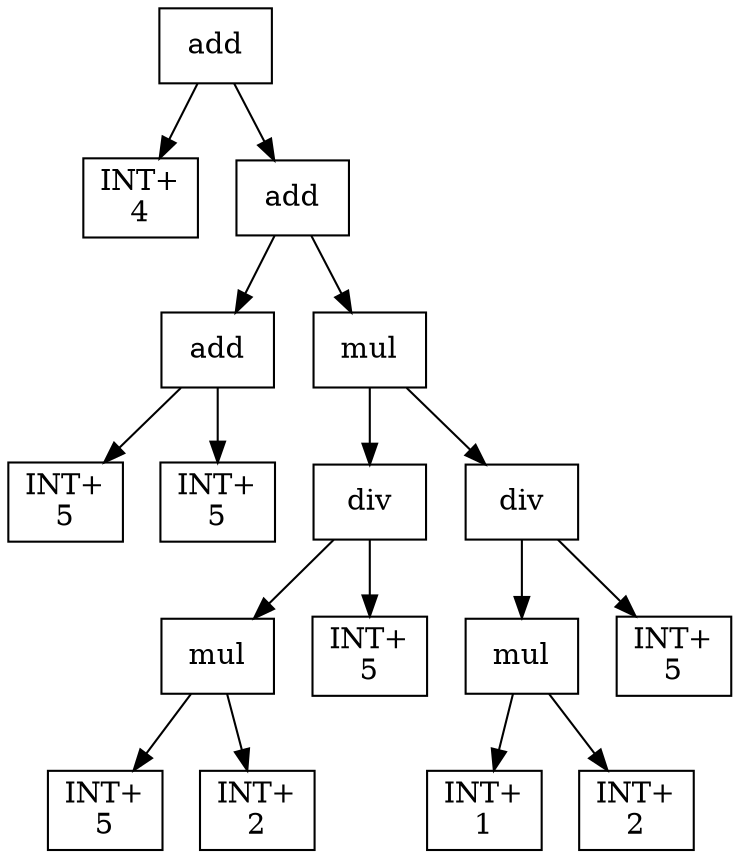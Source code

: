 digraph expr {
  node [shape=box];
  n1 [label="add"];
  n2 [label="INT+\n4"];
  n3 [label="add"];
  n4 [label="add"];
  n5 [label="INT+\n5"];
  n6 [label="INT+\n5"];
  n4 -> n5;
  n4 -> n6;
  n7 [label="mul"];
  n8 [label="div"];
  n9 [label="mul"];
  n10 [label="INT+\n5"];
  n11 [label="INT+\n2"];
  n9 -> n10;
  n9 -> n11;
  n12 [label="INT+\n5"];
  n8 -> n9;
  n8 -> n12;
  n13 [label="div"];
  n14 [label="mul"];
  n15 [label="INT+\n1"];
  n16 [label="INT+\n2"];
  n14 -> n15;
  n14 -> n16;
  n17 [label="INT+\n5"];
  n13 -> n14;
  n13 -> n17;
  n7 -> n8;
  n7 -> n13;
  n3 -> n4;
  n3 -> n7;
  n1 -> n2;
  n1 -> n3;
}